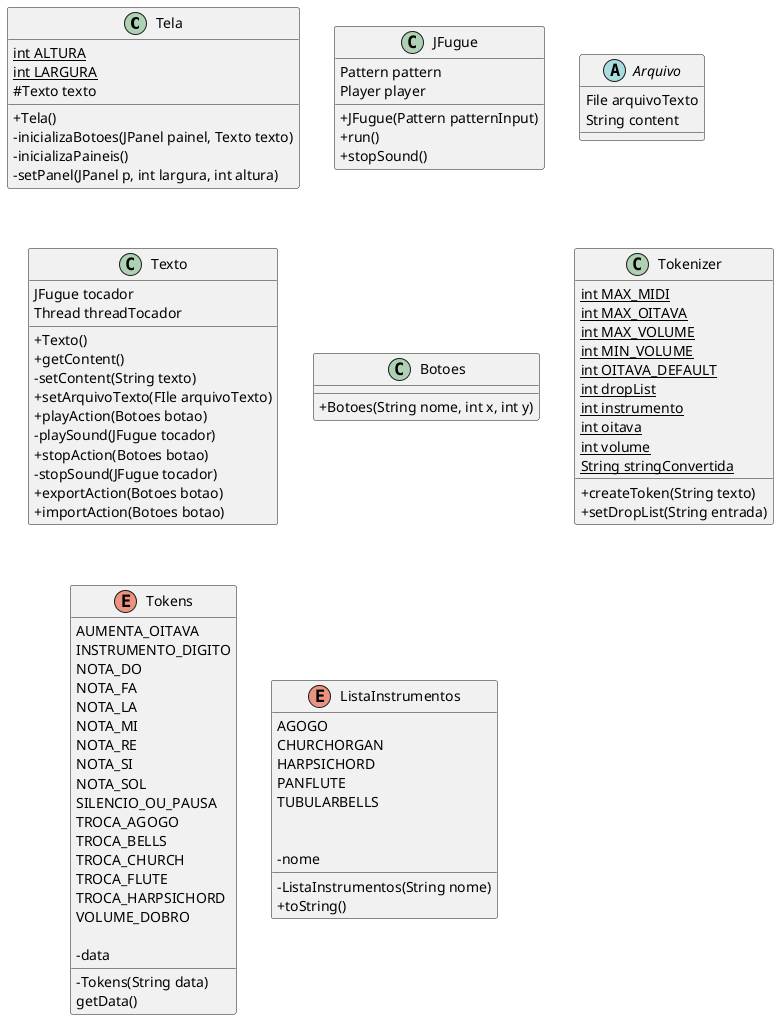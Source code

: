 @startuml
 
skinparam classAttributeIconSize 0

class Tela {
    
    {static}int ALTURA
    {static}int LARGURA
    # Texto texto

    +Tela()
    -inicializaBotoes(JPanel painel, Texto texto)
    -inicializaPaineis()
    -setPanel(JPanel p, int largura, int altura)


}

class JFugue{
    Pattern pattern
    Player player

    + JFugue(Pattern patternInput)
    + run()
    + stopSound()
}


abstract class Arquivo{
    File arquivoTexto
    String content

    }

class Texto{
    JFugue tocador
    Thread threadTocador

    + Texto()
    + getContent()
    - setContent(String texto)
    + setArquivoTexto(FIle arquivoTexto)
    + playAction(Botoes botao)
    - playSound(JFugue tocador)
    + stopAction(Botoes botao)
    - stopSound(JFugue tocador)
    + exportAction(Botoes botao)
    + importAction(Botoes botao)

}


class Botoes{
    +Botoes(String nome, int x, int y)

}



class Tokenizer{
    {static} int MAX_MIDI
    {static} int MAX_OITAVA
    {static} int MAX_VOLUME
    {static} int MIN_VOLUME
    {static} int OITAVA_DEFAULT
    {static} int dropList
    {static} int instrumento
    {static} int oitava
    {static} int volume
    {static} String stringConvertida

    + createToken(String texto)
    + setDropList(String entrada)

}

enum Tokens{
   AUMENTA_OITAVA
   INSTRUMENTO_DIGITO
   NOTA_DO
   NOTA_FA
   NOTA_LA
   NOTA_MI
   NOTA_RE
   NOTA_SI
   NOTA_SOL
   SILENCIO_OU_PAUSA
   TROCA_AGOGO
   TROCA_BELLS
   TROCA_CHURCH
   TROCA_FLUTE
   TROCA_HARPSICHORD
   VOLUME_DOBRO
   
   - data

   -Tokens(String data)
   getData()
    }

enum ListaInstrumentos{
    AGOGO   
    CHURCHORGAN
    HARPSICHORD
    PANFLUTE
    TUBULARBELLS


    -nome

    -ListaInstrumentos(String nome)
    +toString()


    }

@enduml

